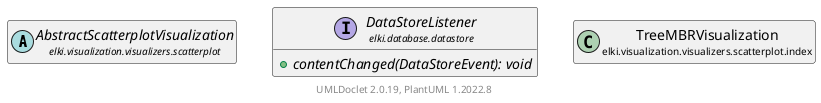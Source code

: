 @startuml
    remove .*\.(Instance|Par|Parameterizer|Factory)$
    set namespaceSeparator none
    hide empty fields
    hide empty methods

    class "<size:14>TreeMBRVisualization.Instance\n<size:10>elki.visualization.visualizers.scatterplot.index" as elki.visualization.visualizers.scatterplot.index.TreeMBRVisualization.Instance<N extends AbstractRStarTreeNode<N, E extends SpatialEntry>, E extends SpatialEntry> [[TreeMBRVisualization.Instance.html]] {
        #tree: AbstractRStarTree<N extends AbstractRStarTreeNode<N, E extends SpatialEntry>, E extends SpatialEntry, ?>
        +Instance(VisualizerContext, VisualizationTask, VisualizationPlot, double, double, Projection)
        +fullRedraw(): void
        -visualizeRTreeEntry(SVGPlot, Element, Projection2D, AbstractRStarTree<? extends AbstractRStarTreeNode<N, E extends SpatialEntry>, E extends SpatialEntry, ?>, E extends SpatialEntry, int): void
        +destroy(): void
    }

    abstract class "<size:14>AbstractScatterplotVisualization\n<size:10>elki.visualization.visualizers.scatterplot" as elki.visualization.visualizers.scatterplot.AbstractScatterplotVisualization [[../AbstractScatterplotVisualization.html]]
    interface "<size:14>DataStoreListener\n<size:10>elki.database.datastore" as elki.database.datastore.DataStoreListener [[../../../../database/datastore/DataStoreListener.html]] {
        {abstract} +contentChanged(DataStoreEvent): void
    }
    class "<size:14>TreeMBRVisualization\n<size:10>elki.visualization.visualizers.scatterplot.index" as elki.visualization.visualizers.scatterplot.index.TreeMBRVisualization [[TreeMBRVisualization.html]]

    elki.visualization.visualizers.scatterplot.AbstractScatterplotVisualization <|-- elki.visualization.visualizers.scatterplot.index.TreeMBRVisualization.Instance
    elki.database.datastore.DataStoreListener <|.. elki.visualization.visualizers.scatterplot.index.TreeMBRVisualization.Instance
    elki.visualization.visualizers.scatterplot.index.TreeMBRVisualization +-- elki.visualization.visualizers.scatterplot.index.TreeMBRVisualization.Instance

    center footer UMLDoclet 2.0.19, PlantUML 1.2022.8
@enduml
